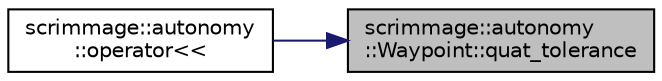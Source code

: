 digraph "scrimmage::autonomy::Waypoint::quat_tolerance"
{
 // LATEX_PDF_SIZE
  edge [fontname="Helvetica",fontsize="10",labelfontname="Helvetica",labelfontsize="10"];
  node [fontname="Helvetica",fontsize="10",shape=record];
  rankdir="RL";
  Node1 [label="scrimmage::autonomy\l::Waypoint::quat_tolerance",height=0.2,width=0.4,color="black", fillcolor="grey75", style="filled", fontcolor="black",tooltip=" "];
  Node1 -> Node2 [dir="back",color="midnightblue",fontsize="10",style="solid",fontname="Helvetica"];
  Node2 [label="scrimmage::autonomy\l::operator\<\<",height=0.2,width=0.4,color="black", fillcolor="white", style="filled",URL="$namespacescrimmage_1_1autonomy.html#a986ca9dc528496cd5ad3d7e977ef1732",tooltip=" "];
}
